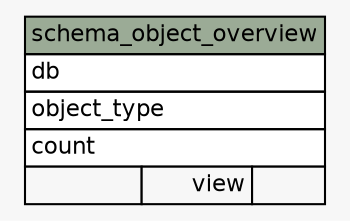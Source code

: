 // dot 2.44.1 on Linux 5.5.13-arch2-1
// SchemaSpy rev 590
digraph "schema_object_overview" {
  graph [
    rankdir="RL"
    bgcolor="#f7f7f7"
    nodesep="0.18"
    ranksep="0.46"
    fontname="Helvetica"
    fontsize="11"
  ];
  node [
    fontname="Helvetica"
    fontsize="11"
    shape="plaintext"
  ];
  edge [
    arrowsize="0.8"
  ];
  "schema_object_overview" [
    label=<
    <TABLE BORDER="0" CELLBORDER="1" CELLSPACING="0" BGCOLOR="#ffffff">
      <TR><TD COLSPAN="3" BGCOLOR="#9bab96" ALIGN="CENTER">schema_object_overview</TD></TR>
      <TR><TD PORT="db" COLSPAN="3" ALIGN="LEFT">db</TD></TR>
      <TR><TD PORT="object_type" COLSPAN="3" ALIGN="LEFT">object_type</TD></TR>
      <TR><TD PORT="count" COLSPAN="3" ALIGN="LEFT">count</TD></TR>
      <TR><TD ALIGN="LEFT" BGCOLOR="#f7f7f7">  </TD><TD ALIGN="RIGHT" BGCOLOR="#f7f7f7">view</TD><TD ALIGN="RIGHT" BGCOLOR="#f7f7f7">  </TD></TR>
    </TABLE>>
    URL="tables/schema_object_overview.html"
    tooltip="schema_object_overview"
  ];
}
